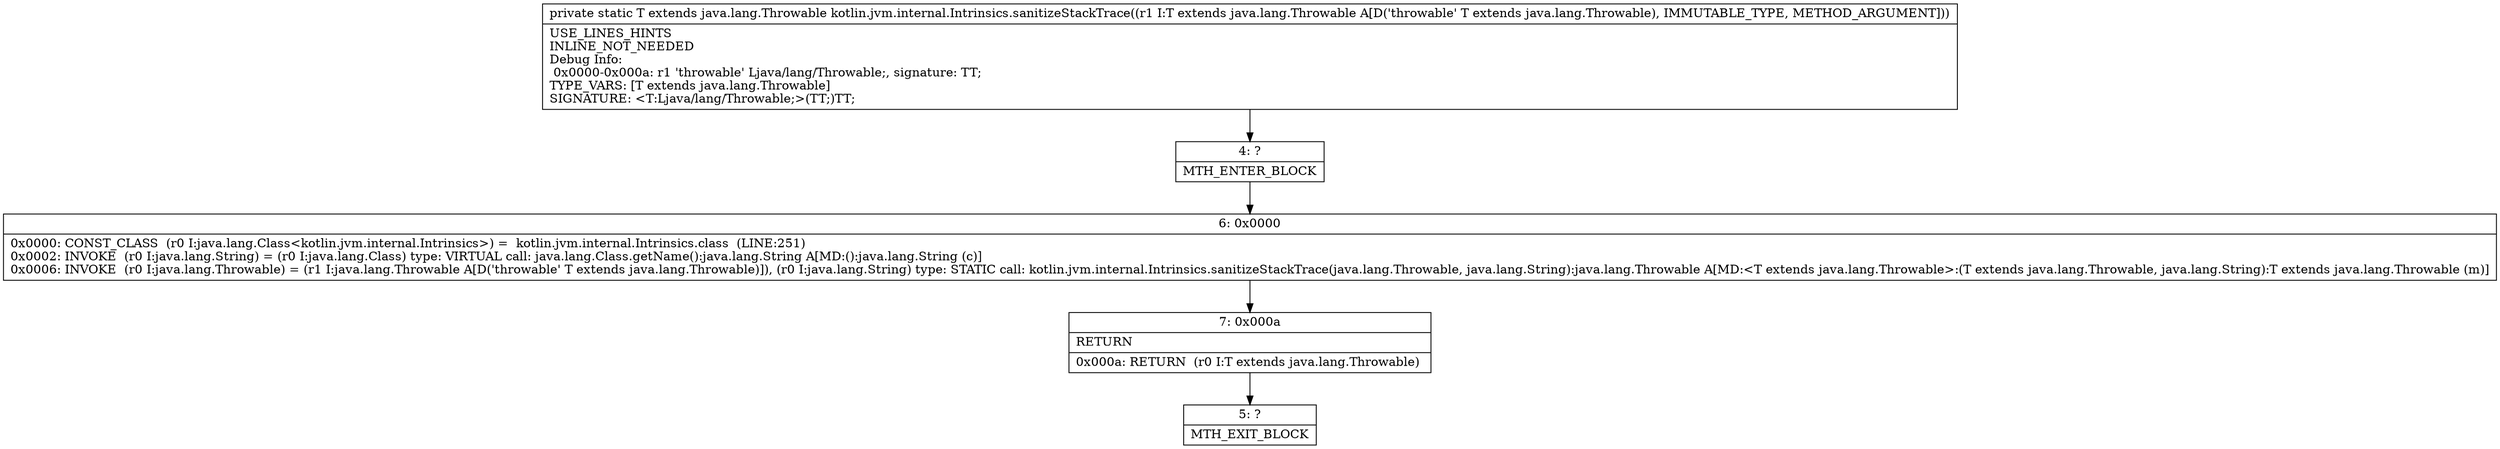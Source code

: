 digraph "CFG forkotlin.jvm.internal.Intrinsics.sanitizeStackTrace(Ljava\/lang\/Throwable;)Ljava\/lang\/Throwable;" {
Node_4 [shape=record,label="{4\:\ ?|MTH_ENTER_BLOCK\l}"];
Node_6 [shape=record,label="{6\:\ 0x0000|0x0000: CONST_CLASS  (r0 I:java.lang.Class\<kotlin.jvm.internal.Intrinsics\>) =  kotlin.jvm.internal.Intrinsics.class  (LINE:251)\l0x0002: INVOKE  (r0 I:java.lang.String) = (r0 I:java.lang.Class) type: VIRTUAL call: java.lang.Class.getName():java.lang.String A[MD:():java.lang.String (c)]\l0x0006: INVOKE  (r0 I:java.lang.Throwable) = (r1 I:java.lang.Throwable A[D('throwable' T extends java.lang.Throwable)]), (r0 I:java.lang.String) type: STATIC call: kotlin.jvm.internal.Intrinsics.sanitizeStackTrace(java.lang.Throwable, java.lang.String):java.lang.Throwable A[MD:\<T extends java.lang.Throwable\>:(T extends java.lang.Throwable, java.lang.String):T extends java.lang.Throwable (m)]\l}"];
Node_7 [shape=record,label="{7\:\ 0x000a|RETURN\l|0x000a: RETURN  (r0 I:T extends java.lang.Throwable) \l}"];
Node_5 [shape=record,label="{5\:\ ?|MTH_EXIT_BLOCK\l}"];
MethodNode[shape=record,label="{private static T extends java.lang.Throwable kotlin.jvm.internal.Intrinsics.sanitizeStackTrace((r1 I:T extends java.lang.Throwable A[D('throwable' T extends java.lang.Throwable), IMMUTABLE_TYPE, METHOD_ARGUMENT]))  | USE_LINES_HINTS\lINLINE_NOT_NEEDED\lDebug Info:\l  0x0000\-0x000a: r1 'throwable' Ljava\/lang\/Throwable;, signature: TT;\lTYPE_VARS: [T extends java.lang.Throwable]\lSIGNATURE: \<T:Ljava\/lang\/Throwable;\>(TT;)TT;\l}"];
MethodNode -> Node_4;Node_4 -> Node_6;
Node_6 -> Node_7;
Node_7 -> Node_5;
}

